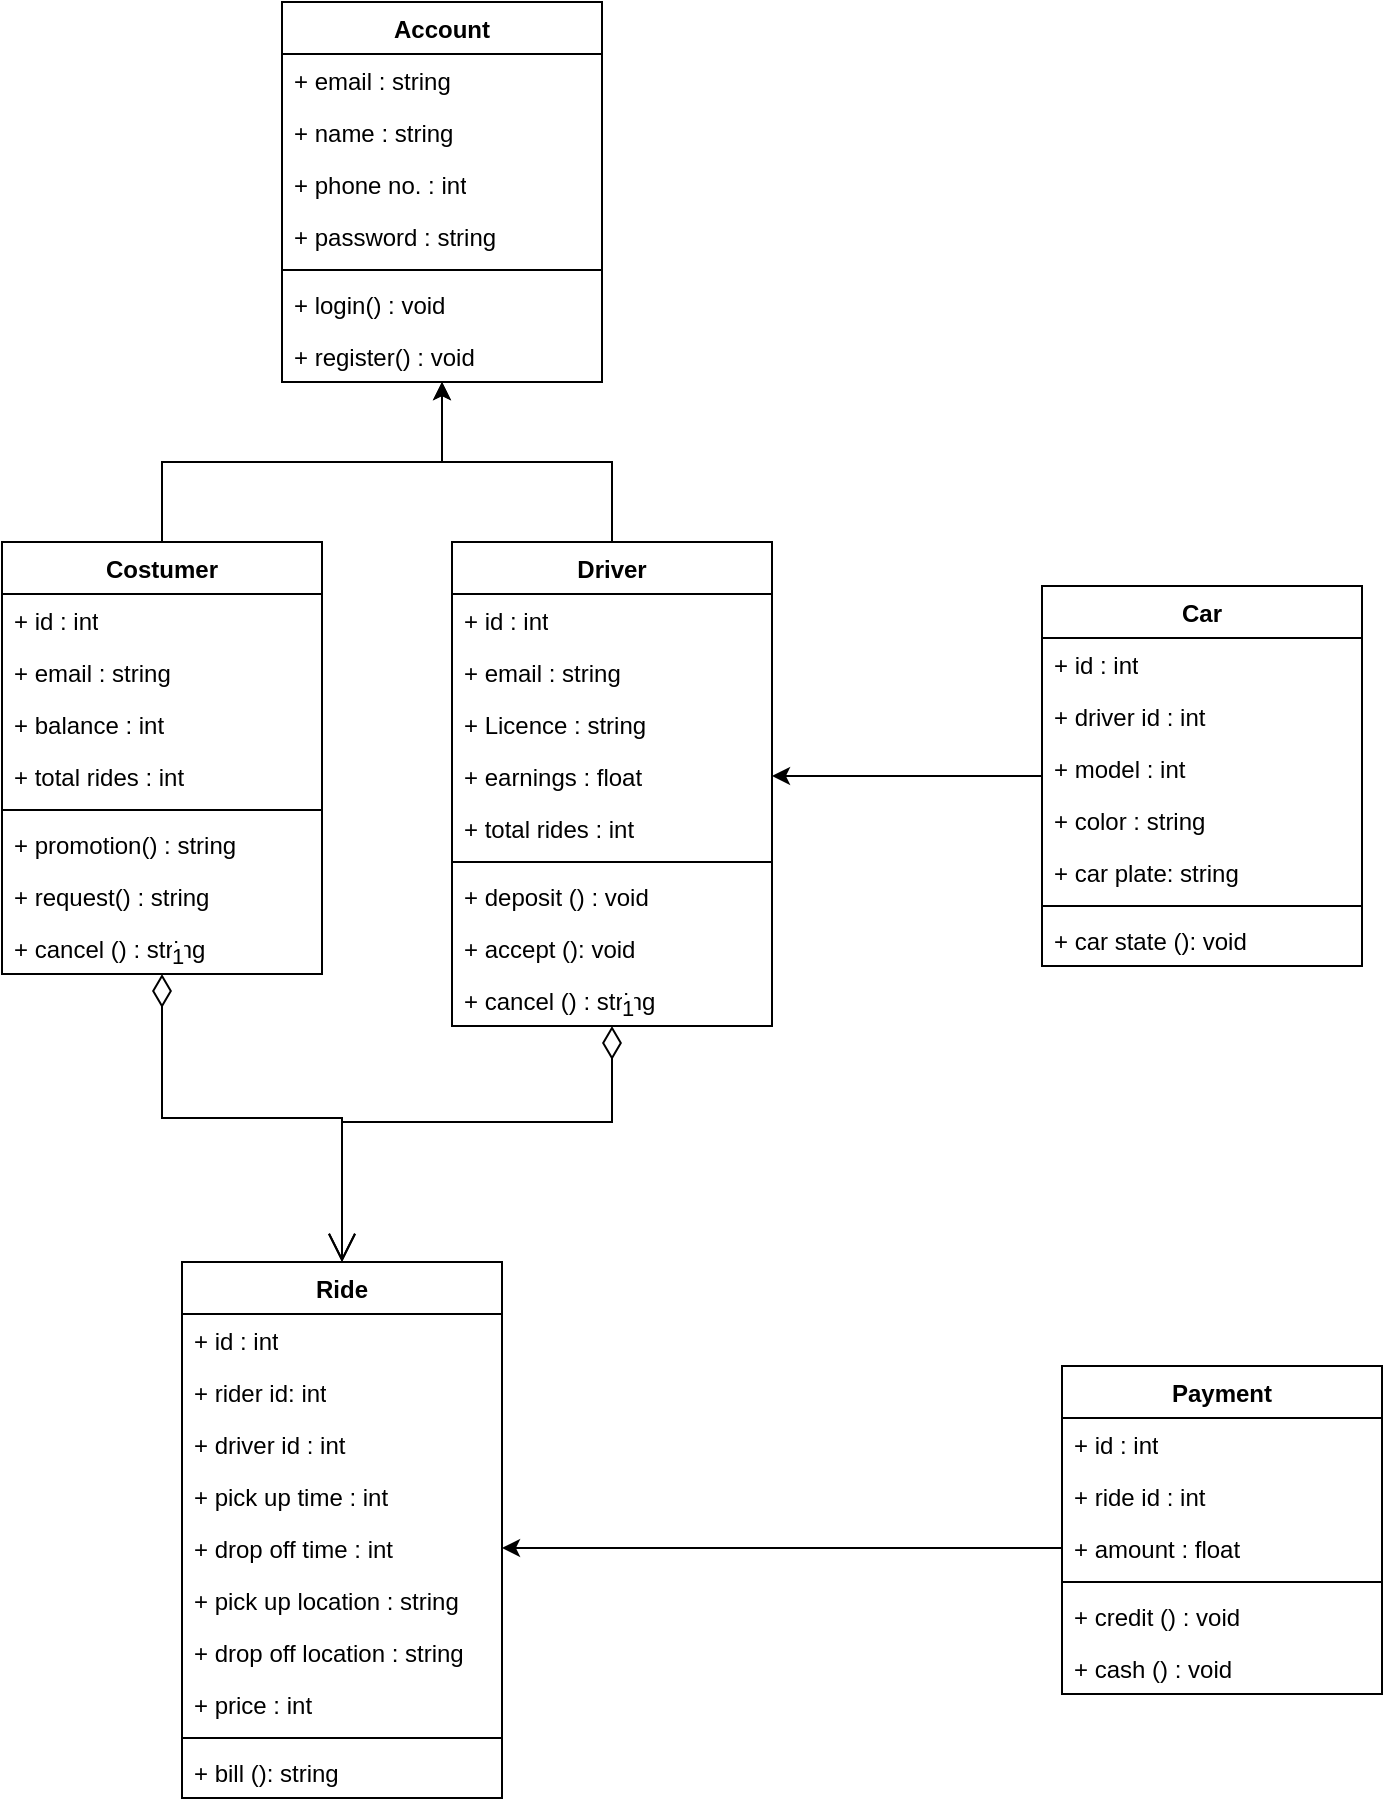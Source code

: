 <mxfile version="22.1.2" type="device">
  <diagram id="R2lEEEUBdFMjLlhIrx00" name="Page-1">
    <mxGraphModel dx="1400" dy="828" grid="1" gridSize="10" guides="1" tooltips="1" connect="1" arrows="1" fold="1" page="1" pageScale="1" pageWidth="850" pageHeight="1100" math="0" shadow="0" extFonts="Permanent Marker^https://fonts.googleapis.com/css?family=Permanent+Marker">
      <root>
        <mxCell id="0" />
        <mxCell id="1" parent="0" />
        <mxCell id="wWpDRRvnRCTSEw0RpnnY-15" value="Account" style="swimlane;fontStyle=1;align=center;verticalAlign=top;childLayout=stackLayout;horizontal=1;startSize=26;horizontalStack=0;resizeParent=1;resizeParentMax=0;resizeLast=0;collapsible=1;marginBottom=0;whiteSpace=wrap;html=1;" vertex="1" parent="1">
          <mxGeometry x="180" y="10" width="160" height="190" as="geometry" />
        </mxCell>
        <mxCell id="wWpDRRvnRCTSEw0RpnnY-16" value="+ email : string" style="text;strokeColor=none;fillColor=none;align=left;verticalAlign=top;spacingLeft=4;spacingRight=4;overflow=hidden;rotatable=0;points=[[0,0.5],[1,0.5]];portConstraint=eastwest;whiteSpace=wrap;html=1;" vertex="1" parent="wWpDRRvnRCTSEw0RpnnY-15">
          <mxGeometry y="26" width="160" height="26" as="geometry" />
        </mxCell>
        <mxCell id="wWpDRRvnRCTSEw0RpnnY-19" value="+ name : string" style="text;strokeColor=none;fillColor=none;align=left;verticalAlign=top;spacingLeft=4;spacingRight=4;overflow=hidden;rotatable=0;points=[[0,0.5],[1,0.5]];portConstraint=eastwest;whiteSpace=wrap;html=1;" vertex="1" parent="wWpDRRvnRCTSEw0RpnnY-15">
          <mxGeometry y="52" width="160" height="26" as="geometry" />
        </mxCell>
        <mxCell id="wWpDRRvnRCTSEw0RpnnY-21" value="+ phone no. : int" style="text;strokeColor=none;fillColor=none;align=left;verticalAlign=top;spacingLeft=4;spacingRight=4;overflow=hidden;rotatable=0;points=[[0,0.5],[1,0.5]];portConstraint=eastwest;whiteSpace=wrap;html=1;" vertex="1" parent="wWpDRRvnRCTSEw0RpnnY-15">
          <mxGeometry y="78" width="160" height="26" as="geometry" />
        </mxCell>
        <mxCell id="wWpDRRvnRCTSEw0RpnnY-20" value="+ password : string" style="text;strokeColor=none;fillColor=none;align=left;verticalAlign=top;spacingLeft=4;spacingRight=4;overflow=hidden;rotatable=0;points=[[0,0.5],[1,0.5]];portConstraint=eastwest;whiteSpace=wrap;html=1;" vertex="1" parent="wWpDRRvnRCTSEw0RpnnY-15">
          <mxGeometry y="104" width="160" height="26" as="geometry" />
        </mxCell>
        <mxCell id="wWpDRRvnRCTSEw0RpnnY-17" value="" style="line;strokeWidth=1;fillColor=none;align=left;verticalAlign=middle;spacingTop=-1;spacingLeft=3;spacingRight=3;rotatable=0;labelPosition=right;points=[];portConstraint=eastwest;strokeColor=inherit;" vertex="1" parent="wWpDRRvnRCTSEw0RpnnY-15">
          <mxGeometry y="130" width="160" height="8" as="geometry" />
        </mxCell>
        <mxCell id="wWpDRRvnRCTSEw0RpnnY-18" value="+ login() : void&amp;nbsp;" style="text;strokeColor=none;fillColor=none;align=left;verticalAlign=top;spacingLeft=4;spacingRight=4;overflow=hidden;rotatable=0;points=[[0,0.5],[1,0.5]];portConstraint=eastwest;whiteSpace=wrap;html=1;" vertex="1" parent="wWpDRRvnRCTSEw0RpnnY-15">
          <mxGeometry y="138" width="160" height="26" as="geometry" />
        </mxCell>
        <mxCell id="wWpDRRvnRCTSEw0RpnnY-22" value="+ register() : void" style="text;strokeColor=none;fillColor=none;align=left;verticalAlign=top;spacingLeft=4;spacingRight=4;overflow=hidden;rotatable=0;points=[[0,0.5],[1,0.5]];portConstraint=eastwest;whiteSpace=wrap;html=1;" vertex="1" parent="wWpDRRvnRCTSEw0RpnnY-15">
          <mxGeometry y="164" width="160" height="26" as="geometry" />
        </mxCell>
        <mxCell id="wWpDRRvnRCTSEw0RpnnY-77" style="edgeStyle=orthogonalEdgeStyle;rounded=0;orthogonalLoop=1;jettySize=auto;html=1;exitX=0.5;exitY=0;exitDx=0;exitDy=0;" edge="1" parent="1" source="wWpDRRvnRCTSEw0RpnnY-23" target="wWpDRRvnRCTSEw0RpnnY-15">
          <mxGeometry relative="1" as="geometry" />
        </mxCell>
        <mxCell id="wWpDRRvnRCTSEw0RpnnY-23" value="Costumer" style="swimlane;fontStyle=1;align=center;verticalAlign=top;childLayout=stackLayout;horizontal=1;startSize=26;horizontalStack=0;resizeParent=1;resizeParentMax=0;resizeLast=0;collapsible=1;marginBottom=0;whiteSpace=wrap;html=1;" vertex="1" parent="1">
          <mxGeometry x="40" y="280" width="160" height="216" as="geometry" />
        </mxCell>
        <mxCell id="wWpDRRvnRCTSEw0RpnnY-24" value="+ id : int" style="text;strokeColor=none;fillColor=none;align=left;verticalAlign=top;spacingLeft=4;spacingRight=4;overflow=hidden;rotatable=0;points=[[0,0.5],[1,0.5]];portConstraint=eastwest;whiteSpace=wrap;html=1;" vertex="1" parent="wWpDRRvnRCTSEw0RpnnY-23">
          <mxGeometry y="26" width="160" height="26" as="geometry" />
        </mxCell>
        <mxCell id="wWpDRRvnRCTSEw0RpnnY-25" value="+ email : string" style="text;strokeColor=none;fillColor=none;align=left;verticalAlign=top;spacingLeft=4;spacingRight=4;overflow=hidden;rotatable=0;points=[[0,0.5],[1,0.5]];portConstraint=eastwest;whiteSpace=wrap;html=1;" vertex="1" parent="wWpDRRvnRCTSEw0RpnnY-23">
          <mxGeometry y="52" width="160" height="26" as="geometry" />
        </mxCell>
        <mxCell id="wWpDRRvnRCTSEw0RpnnY-26" value="+ balance : int" style="text;strokeColor=none;fillColor=none;align=left;verticalAlign=top;spacingLeft=4;spacingRight=4;overflow=hidden;rotatable=0;points=[[0,0.5],[1,0.5]];portConstraint=eastwest;whiteSpace=wrap;html=1;" vertex="1" parent="wWpDRRvnRCTSEw0RpnnY-23">
          <mxGeometry y="78" width="160" height="26" as="geometry" />
        </mxCell>
        <mxCell id="wWpDRRvnRCTSEw0RpnnY-27" value="+ total rides : int" style="text;strokeColor=none;fillColor=none;align=left;verticalAlign=top;spacingLeft=4;spacingRight=4;overflow=hidden;rotatable=0;points=[[0,0.5],[1,0.5]];portConstraint=eastwest;whiteSpace=wrap;html=1;" vertex="1" parent="wWpDRRvnRCTSEw0RpnnY-23">
          <mxGeometry y="104" width="160" height="26" as="geometry" />
        </mxCell>
        <mxCell id="wWpDRRvnRCTSEw0RpnnY-28" value="" style="line;strokeWidth=1;fillColor=none;align=left;verticalAlign=middle;spacingTop=-1;spacingLeft=3;spacingRight=3;rotatable=0;labelPosition=right;points=[];portConstraint=eastwest;strokeColor=inherit;" vertex="1" parent="wWpDRRvnRCTSEw0RpnnY-23">
          <mxGeometry y="130" width="160" height="8" as="geometry" />
        </mxCell>
        <mxCell id="wWpDRRvnRCTSEw0RpnnY-29" value="+ promotion() : string" style="text;strokeColor=none;fillColor=none;align=left;verticalAlign=top;spacingLeft=4;spacingRight=4;overflow=hidden;rotatable=0;points=[[0,0.5],[1,0.5]];portConstraint=eastwest;whiteSpace=wrap;html=1;" vertex="1" parent="wWpDRRvnRCTSEw0RpnnY-23">
          <mxGeometry y="138" width="160" height="26" as="geometry" />
        </mxCell>
        <mxCell id="wWpDRRvnRCTSEw0RpnnY-30" value="+ request() : string" style="text;strokeColor=none;fillColor=none;align=left;verticalAlign=top;spacingLeft=4;spacingRight=4;overflow=hidden;rotatable=0;points=[[0,0.5],[1,0.5]];portConstraint=eastwest;whiteSpace=wrap;html=1;" vertex="1" parent="wWpDRRvnRCTSEw0RpnnY-23">
          <mxGeometry y="164" width="160" height="26" as="geometry" />
        </mxCell>
        <mxCell id="wWpDRRvnRCTSEw0RpnnY-31" value="+ cancel () : string" style="text;strokeColor=none;fillColor=none;align=left;verticalAlign=top;spacingLeft=4;spacingRight=4;overflow=hidden;rotatable=0;points=[[0,0.5],[1,0.5]];portConstraint=eastwest;whiteSpace=wrap;html=1;" vertex="1" parent="wWpDRRvnRCTSEw0RpnnY-23">
          <mxGeometry y="190" width="160" height="26" as="geometry" />
        </mxCell>
        <mxCell id="wWpDRRvnRCTSEw0RpnnY-76" style="edgeStyle=orthogonalEdgeStyle;rounded=0;orthogonalLoop=1;jettySize=auto;html=1;exitX=0.5;exitY=0;exitDx=0;exitDy=0;" edge="1" parent="1" source="wWpDRRvnRCTSEw0RpnnY-32" target="wWpDRRvnRCTSEw0RpnnY-15">
          <mxGeometry relative="1" as="geometry" />
        </mxCell>
        <mxCell id="wWpDRRvnRCTSEw0RpnnY-32" value="Driver" style="swimlane;fontStyle=1;align=center;verticalAlign=top;childLayout=stackLayout;horizontal=1;startSize=26;horizontalStack=0;resizeParent=1;resizeParentMax=0;resizeLast=0;collapsible=1;marginBottom=0;whiteSpace=wrap;html=1;" vertex="1" parent="1">
          <mxGeometry x="265" y="280" width="160" height="242" as="geometry" />
        </mxCell>
        <mxCell id="wWpDRRvnRCTSEw0RpnnY-33" value="+ id : int" style="text;strokeColor=none;fillColor=none;align=left;verticalAlign=top;spacingLeft=4;spacingRight=4;overflow=hidden;rotatable=0;points=[[0,0.5],[1,0.5]];portConstraint=eastwest;whiteSpace=wrap;html=1;" vertex="1" parent="wWpDRRvnRCTSEw0RpnnY-32">
          <mxGeometry y="26" width="160" height="26" as="geometry" />
        </mxCell>
        <mxCell id="wWpDRRvnRCTSEw0RpnnY-34" value="+ email : string" style="text;strokeColor=none;fillColor=none;align=left;verticalAlign=top;spacingLeft=4;spacingRight=4;overflow=hidden;rotatable=0;points=[[0,0.5],[1,0.5]];portConstraint=eastwest;whiteSpace=wrap;html=1;" vertex="1" parent="wWpDRRvnRCTSEw0RpnnY-32">
          <mxGeometry y="52" width="160" height="26" as="geometry" />
        </mxCell>
        <mxCell id="wWpDRRvnRCTSEw0RpnnY-35" value="+ Licence : string" style="text;strokeColor=none;fillColor=none;align=left;verticalAlign=top;spacingLeft=4;spacingRight=4;overflow=hidden;rotatable=0;points=[[0,0.5],[1,0.5]];portConstraint=eastwest;whiteSpace=wrap;html=1;" vertex="1" parent="wWpDRRvnRCTSEw0RpnnY-32">
          <mxGeometry y="78" width="160" height="26" as="geometry" />
        </mxCell>
        <mxCell id="wWpDRRvnRCTSEw0RpnnY-41" value="+ earnings : float" style="text;strokeColor=none;fillColor=none;align=left;verticalAlign=top;spacingLeft=4;spacingRight=4;overflow=hidden;rotatable=0;points=[[0,0.5],[1,0.5]];portConstraint=eastwest;whiteSpace=wrap;html=1;" vertex="1" parent="wWpDRRvnRCTSEw0RpnnY-32">
          <mxGeometry y="104" width="160" height="26" as="geometry" />
        </mxCell>
        <mxCell id="wWpDRRvnRCTSEw0RpnnY-36" value="+ total rides : int" style="text;strokeColor=none;fillColor=none;align=left;verticalAlign=top;spacingLeft=4;spacingRight=4;overflow=hidden;rotatable=0;points=[[0,0.5],[1,0.5]];portConstraint=eastwest;whiteSpace=wrap;html=1;" vertex="1" parent="wWpDRRvnRCTSEw0RpnnY-32">
          <mxGeometry y="130" width="160" height="26" as="geometry" />
        </mxCell>
        <mxCell id="wWpDRRvnRCTSEw0RpnnY-37" value="" style="line;strokeWidth=1;fillColor=none;align=left;verticalAlign=middle;spacingTop=-1;spacingLeft=3;spacingRight=3;rotatable=0;labelPosition=right;points=[];portConstraint=eastwest;strokeColor=inherit;" vertex="1" parent="wWpDRRvnRCTSEw0RpnnY-32">
          <mxGeometry y="156" width="160" height="8" as="geometry" />
        </mxCell>
        <mxCell id="wWpDRRvnRCTSEw0RpnnY-38" value="+ deposit () : void" style="text;strokeColor=none;fillColor=none;align=left;verticalAlign=top;spacingLeft=4;spacingRight=4;overflow=hidden;rotatable=0;points=[[0,0.5],[1,0.5]];portConstraint=eastwest;whiteSpace=wrap;html=1;" vertex="1" parent="wWpDRRvnRCTSEw0RpnnY-32">
          <mxGeometry y="164" width="160" height="26" as="geometry" />
        </mxCell>
        <mxCell id="wWpDRRvnRCTSEw0RpnnY-39" value="+ accept (): void" style="text;strokeColor=none;fillColor=none;align=left;verticalAlign=top;spacingLeft=4;spacingRight=4;overflow=hidden;rotatable=0;points=[[0,0.5],[1,0.5]];portConstraint=eastwest;whiteSpace=wrap;html=1;" vertex="1" parent="wWpDRRvnRCTSEw0RpnnY-32">
          <mxGeometry y="190" width="160" height="26" as="geometry" />
        </mxCell>
        <mxCell id="wWpDRRvnRCTSEw0RpnnY-40" value="+ cancel () : string" style="text;strokeColor=none;fillColor=none;align=left;verticalAlign=top;spacingLeft=4;spacingRight=4;overflow=hidden;rotatable=0;points=[[0,0.5],[1,0.5]];portConstraint=eastwest;whiteSpace=wrap;html=1;" vertex="1" parent="wWpDRRvnRCTSEw0RpnnY-32">
          <mxGeometry y="216" width="160" height="26" as="geometry" />
        </mxCell>
        <mxCell id="wWpDRRvnRCTSEw0RpnnY-50" style="edgeStyle=orthogonalEdgeStyle;rounded=0;orthogonalLoop=1;jettySize=auto;html=1;entryX=1;entryY=0.5;entryDx=0;entryDy=0;" edge="1" parent="1" source="wWpDRRvnRCTSEw0RpnnY-42" target="wWpDRRvnRCTSEw0RpnnY-41">
          <mxGeometry relative="1" as="geometry" />
        </mxCell>
        <mxCell id="wWpDRRvnRCTSEw0RpnnY-42" value="Car" style="swimlane;fontStyle=1;align=center;verticalAlign=top;childLayout=stackLayout;horizontal=1;startSize=26;horizontalStack=0;resizeParent=1;resizeParentMax=0;resizeLast=0;collapsible=1;marginBottom=0;whiteSpace=wrap;html=1;" vertex="1" parent="1">
          <mxGeometry x="560" y="302" width="160" height="190" as="geometry" />
        </mxCell>
        <mxCell id="wWpDRRvnRCTSEw0RpnnY-43" value="+ id : int" style="text;strokeColor=none;fillColor=none;align=left;verticalAlign=top;spacingLeft=4;spacingRight=4;overflow=hidden;rotatable=0;points=[[0,0.5],[1,0.5]];portConstraint=eastwest;whiteSpace=wrap;html=1;" vertex="1" parent="wWpDRRvnRCTSEw0RpnnY-42">
          <mxGeometry y="26" width="160" height="26" as="geometry" />
        </mxCell>
        <mxCell id="wWpDRRvnRCTSEw0RpnnY-49" value="+ driver id : int" style="text;strokeColor=none;fillColor=none;align=left;verticalAlign=top;spacingLeft=4;spacingRight=4;overflow=hidden;rotatable=0;points=[[0,0.5],[1,0.5]];portConstraint=eastwest;whiteSpace=wrap;html=1;" vertex="1" parent="wWpDRRvnRCTSEw0RpnnY-42">
          <mxGeometry y="52" width="160" height="26" as="geometry" />
        </mxCell>
        <mxCell id="wWpDRRvnRCTSEw0RpnnY-46" value="+ model : int" style="text;strokeColor=none;fillColor=none;align=left;verticalAlign=top;spacingLeft=4;spacingRight=4;overflow=hidden;rotatable=0;points=[[0,0.5],[1,0.5]];portConstraint=eastwest;whiteSpace=wrap;html=1;" vertex="1" parent="wWpDRRvnRCTSEw0RpnnY-42">
          <mxGeometry y="78" width="160" height="26" as="geometry" />
        </mxCell>
        <mxCell id="wWpDRRvnRCTSEw0RpnnY-47" value="+ color : string" style="text;strokeColor=none;fillColor=none;align=left;verticalAlign=top;spacingLeft=4;spacingRight=4;overflow=hidden;rotatable=0;points=[[0,0.5],[1,0.5]];portConstraint=eastwest;whiteSpace=wrap;html=1;" vertex="1" parent="wWpDRRvnRCTSEw0RpnnY-42">
          <mxGeometry y="104" width="160" height="26" as="geometry" />
        </mxCell>
        <mxCell id="wWpDRRvnRCTSEw0RpnnY-48" value="+ car plate: string" style="text;strokeColor=none;fillColor=none;align=left;verticalAlign=top;spacingLeft=4;spacingRight=4;overflow=hidden;rotatable=0;points=[[0,0.5],[1,0.5]];portConstraint=eastwest;whiteSpace=wrap;html=1;" vertex="1" parent="wWpDRRvnRCTSEw0RpnnY-42">
          <mxGeometry y="130" width="160" height="26" as="geometry" />
        </mxCell>
        <mxCell id="wWpDRRvnRCTSEw0RpnnY-44" value="" style="line;strokeWidth=1;fillColor=none;align=left;verticalAlign=middle;spacingTop=-1;spacingLeft=3;spacingRight=3;rotatable=0;labelPosition=right;points=[];portConstraint=eastwest;strokeColor=inherit;" vertex="1" parent="wWpDRRvnRCTSEw0RpnnY-42">
          <mxGeometry y="156" width="160" height="8" as="geometry" />
        </mxCell>
        <mxCell id="wWpDRRvnRCTSEw0RpnnY-45" value="+ car state (): void" style="text;strokeColor=none;fillColor=none;align=left;verticalAlign=top;spacingLeft=4;spacingRight=4;overflow=hidden;rotatable=0;points=[[0,0.5],[1,0.5]];portConstraint=eastwest;whiteSpace=wrap;html=1;" vertex="1" parent="wWpDRRvnRCTSEw0RpnnY-42">
          <mxGeometry y="164" width="160" height="26" as="geometry" />
        </mxCell>
        <mxCell id="wWpDRRvnRCTSEw0RpnnY-51" value="Ride" style="swimlane;fontStyle=1;align=center;verticalAlign=top;childLayout=stackLayout;horizontal=1;startSize=26;horizontalStack=0;resizeParent=1;resizeParentMax=0;resizeLast=0;collapsible=1;marginBottom=0;whiteSpace=wrap;html=1;" vertex="1" parent="1">
          <mxGeometry x="130" y="640" width="160" height="268" as="geometry" />
        </mxCell>
        <mxCell id="wWpDRRvnRCTSEw0RpnnY-52" value="+ id : int" style="text;strokeColor=none;fillColor=none;align=left;verticalAlign=top;spacingLeft=4;spacingRight=4;overflow=hidden;rotatable=0;points=[[0,0.5],[1,0.5]];portConstraint=eastwest;whiteSpace=wrap;html=1;" vertex="1" parent="wWpDRRvnRCTSEw0RpnnY-51">
          <mxGeometry y="26" width="160" height="26" as="geometry" />
        </mxCell>
        <mxCell id="wWpDRRvnRCTSEw0RpnnY-53" value="+ rider id: int" style="text;strokeColor=none;fillColor=none;align=left;verticalAlign=top;spacingLeft=4;spacingRight=4;overflow=hidden;rotatable=0;points=[[0,0.5],[1,0.5]];portConstraint=eastwest;whiteSpace=wrap;html=1;" vertex="1" parent="wWpDRRvnRCTSEw0RpnnY-51">
          <mxGeometry y="52" width="160" height="26" as="geometry" />
        </mxCell>
        <mxCell id="wWpDRRvnRCTSEw0RpnnY-54" value="+ driver id : int" style="text;strokeColor=none;fillColor=none;align=left;verticalAlign=top;spacingLeft=4;spacingRight=4;overflow=hidden;rotatable=0;points=[[0,0.5],[1,0.5]];portConstraint=eastwest;whiteSpace=wrap;html=1;" vertex="1" parent="wWpDRRvnRCTSEw0RpnnY-51">
          <mxGeometry y="78" width="160" height="26" as="geometry" />
        </mxCell>
        <mxCell id="wWpDRRvnRCTSEw0RpnnY-55" value="+ pick up time : int" style="text;strokeColor=none;fillColor=none;align=left;verticalAlign=top;spacingLeft=4;spacingRight=4;overflow=hidden;rotatable=0;points=[[0,0.5],[1,0.5]];portConstraint=eastwest;whiteSpace=wrap;html=1;" vertex="1" parent="wWpDRRvnRCTSEw0RpnnY-51">
          <mxGeometry y="104" width="160" height="26" as="geometry" />
        </mxCell>
        <mxCell id="wWpDRRvnRCTSEw0RpnnY-61" value="+ drop off time : int" style="text;strokeColor=none;fillColor=none;align=left;verticalAlign=top;spacingLeft=4;spacingRight=4;overflow=hidden;rotatable=0;points=[[0,0.5],[1,0.5]];portConstraint=eastwest;whiteSpace=wrap;html=1;" vertex="1" parent="wWpDRRvnRCTSEw0RpnnY-51">
          <mxGeometry y="130" width="160" height="26" as="geometry" />
        </mxCell>
        <mxCell id="wWpDRRvnRCTSEw0RpnnY-56" value="+ pick up location : string" style="text;strokeColor=none;fillColor=none;align=left;verticalAlign=top;spacingLeft=4;spacingRight=4;overflow=hidden;rotatable=0;points=[[0,0.5],[1,0.5]];portConstraint=eastwest;whiteSpace=wrap;html=1;" vertex="1" parent="wWpDRRvnRCTSEw0RpnnY-51">
          <mxGeometry y="156" width="160" height="26" as="geometry" />
        </mxCell>
        <mxCell id="wWpDRRvnRCTSEw0RpnnY-62" value="+ drop off location : string" style="text;strokeColor=none;fillColor=none;align=left;verticalAlign=top;spacingLeft=4;spacingRight=4;overflow=hidden;rotatable=0;points=[[0,0.5],[1,0.5]];portConstraint=eastwest;whiteSpace=wrap;html=1;" vertex="1" parent="wWpDRRvnRCTSEw0RpnnY-51">
          <mxGeometry y="182" width="160" height="26" as="geometry" />
        </mxCell>
        <mxCell id="wWpDRRvnRCTSEw0RpnnY-63" value="+ price : int" style="text;strokeColor=none;fillColor=none;align=left;verticalAlign=top;spacingLeft=4;spacingRight=4;overflow=hidden;rotatable=0;points=[[0,0.5],[1,0.5]];portConstraint=eastwest;whiteSpace=wrap;html=1;" vertex="1" parent="wWpDRRvnRCTSEw0RpnnY-51">
          <mxGeometry y="208" width="160" height="26" as="geometry" />
        </mxCell>
        <mxCell id="wWpDRRvnRCTSEw0RpnnY-57" value="" style="line;strokeWidth=1;fillColor=none;align=left;verticalAlign=middle;spacingTop=-1;spacingLeft=3;spacingRight=3;rotatable=0;labelPosition=right;points=[];portConstraint=eastwest;strokeColor=inherit;" vertex="1" parent="wWpDRRvnRCTSEw0RpnnY-51">
          <mxGeometry y="234" width="160" height="8" as="geometry" />
        </mxCell>
        <mxCell id="wWpDRRvnRCTSEw0RpnnY-59" value="+ bill (): string" style="text;strokeColor=none;fillColor=none;align=left;verticalAlign=top;spacingLeft=4;spacingRight=4;overflow=hidden;rotatable=0;points=[[0,0.5],[1,0.5]];portConstraint=eastwest;whiteSpace=wrap;html=1;" vertex="1" parent="wWpDRRvnRCTSEw0RpnnY-51">
          <mxGeometry y="242" width="160" height="26" as="geometry" />
        </mxCell>
        <mxCell id="wWpDRRvnRCTSEw0RpnnY-80" value="1" style="endArrow=open;html=1;endSize=12;startArrow=diamondThin;startSize=14;startFill=0;edgeStyle=orthogonalEdgeStyle;align=left;verticalAlign=bottom;rounded=0;" edge="1" parent="1" source="wWpDRRvnRCTSEw0RpnnY-23" target="wWpDRRvnRCTSEw0RpnnY-51">
          <mxGeometry x="-1" y="3" relative="1" as="geometry">
            <mxPoint x="70" y="530" as="sourcePoint" />
            <mxPoint x="230" y="530" as="targetPoint" />
          </mxGeometry>
        </mxCell>
        <mxCell id="wWpDRRvnRCTSEw0RpnnY-81" value="1" style="endArrow=open;html=1;endSize=12;startArrow=diamondThin;startSize=14;startFill=0;edgeStyle=orthogonalEdgeStyle;align=left;verticalAlign=bottom;rounded=0;" edge="1" parent="1" source="wWpDRRvnRCTSEw0RpnnY-32" target="wWpDRRvnRCTSEw0RpnnY-51">
          <mxGeometry x="-1" y="3" relative="1" as="geometry">
            <mxPoint x="310" y="570" as="sourcePoint" />
            <mxPoint x="410" y="714" as="targetPoint" />
            <Array as="points">
              <mxPoint x="345" y="570" />
              <mxPoint x="210" y="570" />
            </Array>
          </mxGeometry>
        </mxCell>
        <mxCell id="wWpDRRvnRCTSEw0RpnnY-82" value="Payment" style="swimlane;fontStyle=1;align=center;verticalAlign=top;childLayout=stackLayout;horizontal=1;startSize=26;horizontalStack=0;resizeParent=1;resizeParentMax=0;resizeLast=0;collapsible=1;marginBottom=0;whiteSpace=wrap;html=1;" vertex="1" parent="1">
          <mxGeometry x="570" y="692" width="160" height="164" as="geometry" />
        </mxCell>
        <mxCell id="wWpDRRvnRCTSEw0RpnnY-83" value="+ id : int" style="text;strokeColor=none;fillColor=none;align=left;verticalAlign=top;spacingLeft=4;spacingRight=4;overflow=hidden;rotatable=0;points=[[0,0.5],[1,0.5]];portConstraint=eastwest;whiteSpace=wrap;html=1;" vertex="1" parent="wWpDRRvnRCTSEw0RpnnY-82">
          <mxGeometry y="26" width="160" height="26" as="geometry" />
        </mxCell>
        <mxCell id="wWpDRRvnRCTSEw0RpnnY-84" value="+ ride id : int" style="text;strokeColor=none;fillColor=none;align=left;verticalAlign=top;spacingLeft=4;spacingRight=4;overflow=hidden;rotatable=0;points=[[0,0.5],[1,0.5]];portConstraint=eastwest;whiteSpace=wrap;html=1;" vertex="1" parent="wWpDRRvnRCTSEw0RpnnY-82">
          <mxGeometry y="52" width="160" height="26" as="geometry" />
        </mxCell>
        <mxCell id="wWpDRRvnRCTSEw0RpnnY-85" value="+ amount : float" style="text;strokeColor=none;fillColor=none;align=left;verticalAlign=top;spacingLeft=4;spacingRight=4;overflow=hidden;rotatable=0;points=[[0,0.5],[1,0.5]];portConstraint=eastwest;whiteSpace=wrap;html=1;" vertex="1" parent="wWpDRRvnRCTSEw0RpnnY-82">
          <mxGeometry y="78" width="160" height="26" as="geometry" />
        </mxCell>
        <mxCell id="wWpDRRvnRCTSEw0RpnnY-91" value="" style="line;strokeWidth=1;fillColor=none;align=left;verticalAlign=middle;spacingTop=-1;spacingLeft=3;spacingRight=3;rotatable=0;labelPosition=right;points=[];portConstraint=eastwest;strokeColor=inherit;" vertex="1" parent="wWpDRRvnRCTSEw0RpnnY-82">
          <mxGeometry y="104" width="160" height="8" as="geometry" />
        </mxCell>
        <mxCell id="wWpDRRvnRCTSEw0RpnnY-92" value="+ credit () : void" style="text;strokeColor=none;fillColor=none;align=left;verticalAlign=top;spacingLeft=4;spacingRight=4;overflow=hidden;rotatable=0;points=[[0,0.5],[1,0.5]];portConstraint=eastwest;whiteSpace=wrap;html=1;" vertex="1" parent="wWpDRRvnRCTSEw0RpnnY-82">
          <mxGeometry y="112" width="160" height="26" as="geometry" />
        </mxCell>
        <mxCell id="wWpDRRvnRCTSEw0RpnnY-93" value="+ cash () : void" style="text;strokeColor=none;fillColor=none;align=left;verticalAlign=top;spacingLeft=4;spacingRight=4;overflow=hidden;rotatable=0;points=[[0,0.5],[1,0.5]];portConstraint=eastwest;whiteSpace=wrap;html=1;" vertex="1" parent="wWpDRRvnRCTSEw0RpnnY-82">
          <mxGeometry y="138" width="160" height="26" as="geometry" />
        </mxCell>
        <mxCell id="wWpDRRvnRCTSEw0RpnnY-94" style="edgeStyle=orthogonalEdgeStyle;rounded=0;orthogonalLoop=1;jettySize=auto;html=1;entryX=1;entryY=0.5;entryDx=0;entryDy=0;" edge="1" parent="1" source="wWpDRRvnRCTSEw0RpnnY-85" target="wWpDRRvnRCTSEw0RpnnY-61">
          <mxGeometry relative="1" as="geometry" />
        </mxCell>
      </root>
    </mxGraphModel>
  </diagram>
</mxfile>
